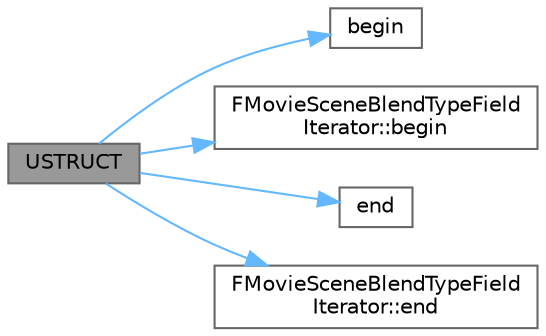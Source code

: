 digraph "USTRUCT"
{
 // INTERACTIVE_SVG=YES
 // LATEX_PDF_SIZE
  bgcolor="transparent";
  edge [fontname=Helvetica,fontsize=10,labelfontname=Helvetica,labelfontsize=10];
  node [fontname=Helvetica,fontsize=10,shape=box,height=0.2,width=0.4];
  rankdir="LR";
  Node1 [id="Node000001",label="USTRUCT",height=0.2,width=0.4,color="gray40", fillcolor="grey60", style="filled", fontcolor="black",tooltip=" "];
  Node1 -> Node2 [id="edge1_Node000001_Node000002",color="steelblue1",style="solid",tooltip=" "];
  Node2 [id="Node000002",label="begin",height=0.2,width=0.4,color="grey40", fillcolor="white", style="filled",URL="$d9/d2d/MovieSceneBlendType_8h.html#ad43c9e9bed25c9d45168bec53f0cbcbe",tooltip=" "];
  Node1 -> Node3 [id="edge2_Node000001_Node000003",color="steelblue1",style="solid",tooltip=" "];
  Node3 [id="Node000003",label="FMovieSceneBlendTypeField\lIterator::begin",height=0.2,width=0.4,color="grey40", fillcolor="white", style="filled",URL="$de/d67/structFMovieSceneBlendTypeFieldIterator.html#ad43c9e9bed25c9d45168bec53f0cbcbe",tooltip=" "];
  Node1 -> Node4 [id="edge3_Node000001_Node000004",color="steelblue1",style="solid",tooltip=" "];
  Node4 [id="Node000004",label="end",height=0.2,width=0.4,color="grey40", fillcolor="white", style="filled",URL="$d9/d2d/MovieSceneBlendType_8h.html#a2c41a8885b9d370eb3be505c109a2898",tooltip=" "];
  Node1 -> Node5 [id="edge4_Node000001_Node000005",color="steelblue1",style="solid",tooltip=" "];
  Node5 [id="Node000005",label="FMovieSceneBlendTypeField\lIterator::end",height=0.2,width=0.4,color="grey40", fillcolor="white", style="filled",URL="$de/d67/structFMovieSceneBlendTypeFieldIterator.html#a2c41a8885b9d370eb3be505c109a2898",tooltip=" "];
}
